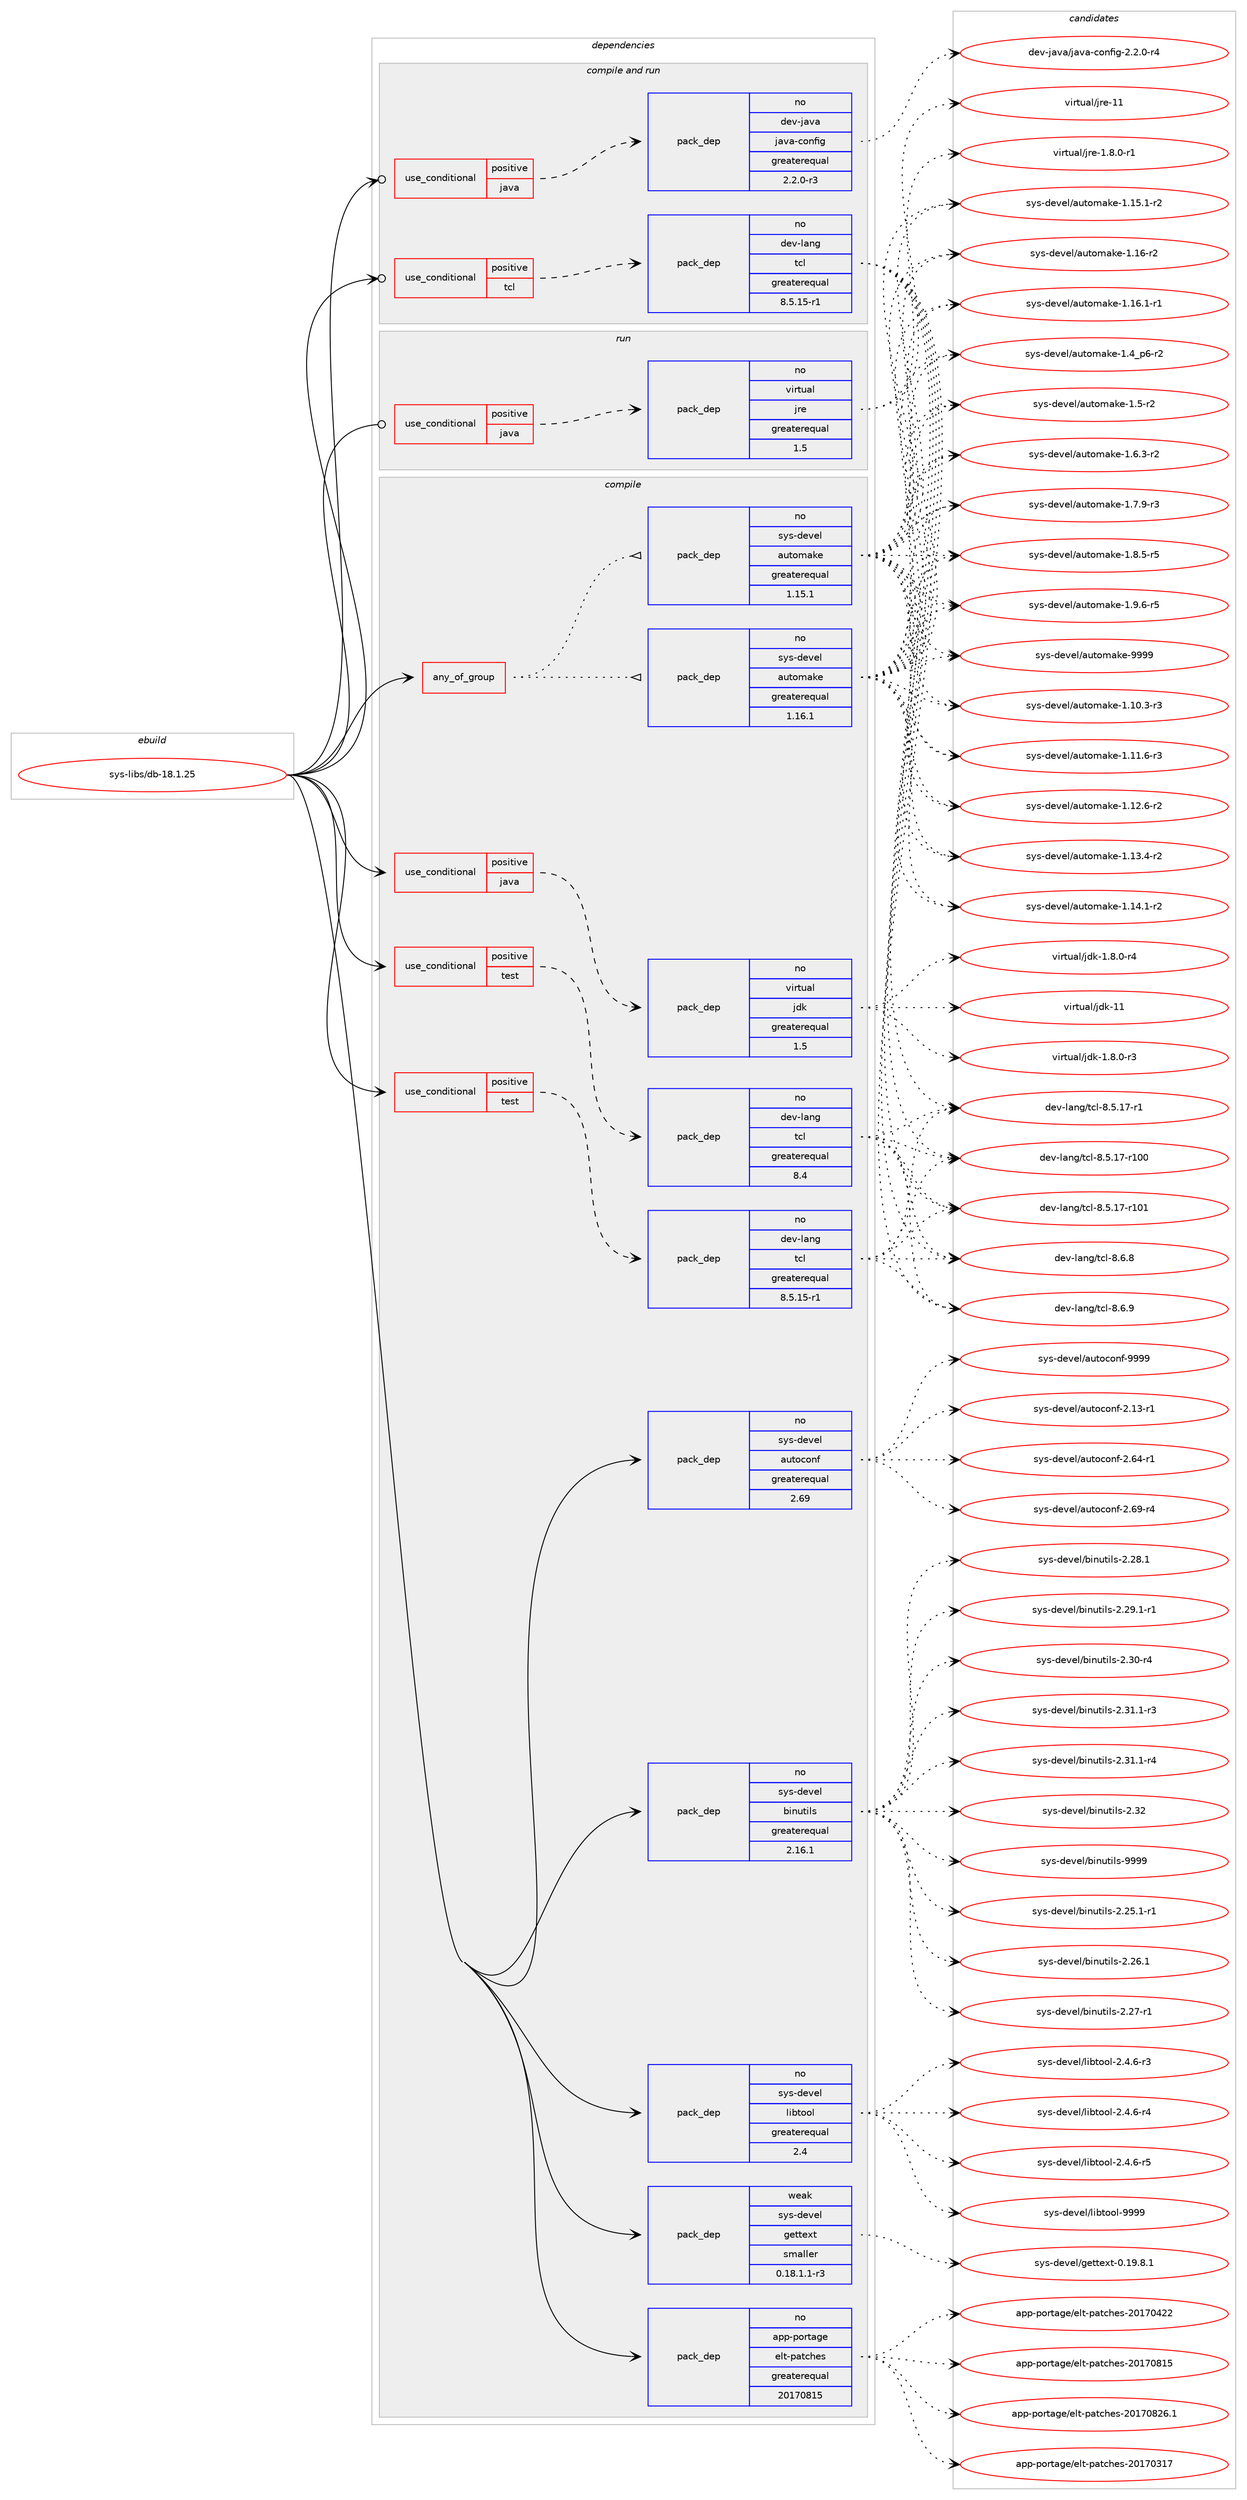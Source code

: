digraph prolog {

# *************
# Graph options
# *************

newrank=true;
concentrate=true;
compound=true;
graph [rankdir=LR,fontname=Helvetica,fontsize=10,ranksep=1.5];#, ranksep=2.5, nodesep=0.2];
edge  [arrowhead=vee];
node  [fontname=Helvetica,fontsize=10];

# **********
# The ebuild
# **********

subgraph cluster_leftcol {
color=gray;
rank=same;
label=<<i>ebuild</i>>;
id [label="sys-libs/db-18.1.25", color=red, width=4, href="../sys-libs/db-18.1.25.svg"];
}

# ****************
# The dependencies
# ****************

subgraph cluster_midcol {
color=gray;
label=<<i>dependencies</i>>;
subgraph cluster_compile {
fillcolor="#eeeeee";
style=filled;
label=<<i>compile</i>>;
subgraph any27645 {
dependency1736599 [label=<<TABLE BORDER="0" CELLBORDER="1" CELLSPACING="0" CELLPADDING="4"><TR><TD CELLPADDING="10">any_of_group</TD></TR></TABLE>>, shape=none, color=red];subgraph pack1246525 {
dependency1736600 [label=<<TABLE BORDER="0" CELLBORDER="1" CELLSPACING="0" CELLPADDING="4" WIDTH="220"><TR><TD ROWSPAN="6" CELLPADDING="30">pack_dep</TD></TR><TR><TD WIDTH="110">no</TD></TR><TR><TD>sys-devel</TD></TR><TR><TD>automake</TD></TR><TR><TD>greaterequal</TD></TR><TR><TD>1.16.1</TD></TR></TABLE>>, shape=none, color=blue];
}
dependency1736599:e -> dependency1736600:w [weight=20,style="dotted",arrowhead="oinv"];
subgraph pack1246526 {
dependency1736601 [label=<<TABLE BORDER="0" CELLBORDER="1" CELLSPACING="0" CELLPADDING="4" WIDTH="220"><TR><TD ROWSPAN="6" CELLPADDING="30">pack_dep</TD></TR><TR><TD WIDTH="110">no</TD></TR><TR><TD>sys-devel</TD></TR><TR><TD>automake</TD></TR><TR><TD>greaterequal</TD></TR><TR><TD>1.15.1</TD></TR></TABLE>>, shape=none, color=blue];
}
dependency1736599:e -> dependency1736601:w [weight=20,style="dotted",arrowhead="oinv"];
}
id:e -> dependency1736599:w [weight=20,style="solid",arrowhead="vee"];
subgraph cond461494 {
dependency1736602 [label=<<TABLE BORDER="0" CELLBORDER="1" CELLSPACING="0" CELLPADDING="4"><TR><TD ROWSPAN="3" CELLPADDING="10">use_conditional</TD></TR><TR><TD>positive</TD></TR><TR><TD>java</TD></TR></TABLE>>, shape=none, color=red];
subgraph pack1246527 {
dependency1736603 [label=<<TABLE BORDER="0" CELLBORDER="1" CELLSPACING="0" CELLPADDING="4" WIDTH="220"><TR><TD ROWSPAN="6" CELLPADDING="30">pack_dep</TD></TR><TR><TD WIDTH="110">no</TD></TR><TR><TD>virtual</TD></TR><TR><TD>jdk</TD></TR><TR><TD>greaterequal</TD></TR><TR><TD>1.5</TD></TR></TABLE>>, shape=none, color=blue];
}
dependency1736602:e -> dependency1736603:w [weight=20,style="dashed",arrowhead="vee"];
}
id:e -> dependency1736602:w [weight=20,style="solid",arrowhead="vee"];
subgraph cond461495 {
dependency1736604 [label=<<TABLE BORDER="0" CELLBORDER="1" CELLSPACING="0" CELLPADDING="4"><TR><TD ROWSPAN="3" CELLPADDING="10">use_conditional</TD></TR><TR><TD>positive</TD></TR><TR><TD>test</TD></TR></TABLE>>, shape=none, color=red];
subgraph pack1246528 {
dependency1736605 [label=<<TABLE BORDER="0" CELLBORDER="1" CELLSPACING="0" CELLPADDING="4" WIDTH="220"><TR><TD ROWSPAN="6" CELLPADDING="30">pack_dep</TD></TR><TR><TD WIDTH="110">no</TD></TR><TR><TD>dev-lang</TD></TR><TR><TD>tcl</TD></TR><TR><TD>greaterequal</TD></TR><TR><TD>8.4</TD></TR></TABLE>>, shape=none, color=blue];
}
dependency1736604:e -> dependency1736605:w [weight=20,style="dashed",arrowhead="vee"];
}
id:e -> dependency1736604:w [weight=20,style="solid",arrowhead="vee"];
subgraph cond461496 {
dependency1736606 [label=<<TABLE BORDER="0" CELLBORDER="1" CELLSPACING="0" CELLPADDING="4"><TR><TD ROWSPAN="3" CELLPADDING="10">use_conditional</TD></TR><TR><TD>positive</TD></TR><TR><TD>test</TD></TR></TABLE>>, shape=none, color=red];
subgraph pack1246529 {
dependency1736607 [label=<<TABLE BORDER="0" CELLBORDER="1" CELLSPACING="0" CELLPADDING="4" WIDTH="220"><TR><TD ROWSPAN="6" CELLPADDING="30">pack_dep</TD></TR><TR><TD WIDTH="110">no</TD></TR><TR><TD>dev-lang</TD></TR><TR><TD>tcl</TD></TR><TR><TD>greaterequal</TD></TR><TR><TD>8.5.15-r1</TD></TR></TABLE>>, shape=none, color=blue];
}
dependency1736606:e -> dependency1736607:w [weight=20,style="dashed",arrowhead="vee"];
}
id:e -> dependency1736606:w [weight=20,style="solid",arrowhead="vee"];
subgraph pack1246530 {
dependency1736608 [label=<<TABLE BORDER="0" CELLBORDER="1" CELLSPACING="0" CELLPADDING="4" WIDTH="220"><TR><TD ROWSPAN="6" CELLPADDING="30">pack_dep</TD></TR><TR><TD WIDTH="110">no</TD></TR><TR><TD>app-portage</TD></TR><TR><TD>elt-patches</TD></TR><TR><TD>greaterequal</TD></TR><TR><TD>20170815</TD></TR></TABLE>>, shape=none, color=blue];
}
id:e -> dependency1736608:w [weight=20,style="solid",arrowhead="vee"];
subgraph pack1246531 {
dependency1736609 [label=<<TABLE BORDER="0" CELLBORDER="1" CELLSPACING="0" CELLPADDING="4" WIDTH="220"><TR><TD ROWSPAN="6" CELLPADDING="30">pack_dep</TD></TR><TR><TD WIDTH="110">no</TD></TR><TR><TD>sys-devel</TD></TR><TR><TD>autoconf</TD></TR><TR><TD>greaterequal</TD></TR><TR><TD>2.69</TD></TR></TABLE>>, shape=none, color=blue];
}
id:e -> dependency1736609:w [weight=20,style="solid",arrowhead="vee"];
subgraph pack1246532 {
dependency1736610 [label=<<TABLE BORDER="0" CELLBORDER="1" CELLSPACING="0" CELLPADDING="4" WIDTH="220"><TR><TD ROWSPAN="6" CELLPADDING="30">pack_dep</TD></TR><TR><TD WIDTH="110">no</TD></TR><TR><TD>sys-devel</TD></TR><TR><TD>binutils</TD></TR><TR><TD>greaterequal</TD></TR><TR><TD>2.16.1</TD></TR></TABLE>>, shape=none, color=blue];
}
id:e -> dependency1736610:w [weight=20,style="solid",arrowhead="vee"];
subgraph pack1246533 {
dependency1736611 [label=<<TABLE BORDER="0" CELLBORDER="1" CELLSPACING="0" CELLPADDING="4" WIDTH="220"><TR><TD ROWSPAN="6" CELLPADDING="30">pack_dep</TD></TR><TR><TD WIDTH="110">no</TD></TR><TR><TD>sys-devel</TD></TR><TR><TD>libtool</TD></TR><TR><TD>greaterequal</TD></TR><TR><TD>2.4</TD></TR></TABLE>>, shape=none, color=blue];
}
id:e -> dependency1736611:w [weight=20,style="solid",arrowhead="vee"];
subgraph pack1246534 {
dependency1736612 [label=<<TABLE BORDER="0" CELLBORDER="1" CELLSPACING="0" CELLPADDING="4" WIDTH="220"><TR><TD ROWSPAN="6" CELLPADDING="30">pack_dep</TD></TR><TR><TD WIDTH="110">weak</TD></TR><TR><TD>sys-devel</TD></TR><TR><TD>gettext</TD></TR><TR><TD>smaller</TD></TR><TR><TD>0.18.1.1-r3</TD></TR></TABLE>>, shape=none, color=blue];
}
id:e -> dependency1736612:w [weight=20,style="solid",arrowhead="vee"];
}
subgraph cluster_compileandrun {
fillcolor="#eeeeee";
style=filled;
label=<<i>compile and run</i>>;
subgraph cond461497 {
dependency1736613 [label=<<TABLE BORDER="0" CELLBORDER="1" CELLSPACING="0" CELLPADDING="4"><TR><TD ROWSPAN="3" CELLPADDING="10">use_conditional</TD></TR><TR><TD>positive</TD></TR><TR><TD>java</TD></TR></TABLE>>, shape=none, color=red];
subgraph pack1246535 {
dependency1736614 [label=<<TABLE BORDER="0" CELLBORDER="1" CELLSPACING="0" CELLPADDING="4" WIDTH="220"><TR><TD ROWSPAN="6" CELLPADDING="30">pack_dep</TD></TR><TR><TD WIDTH="110">no</TD></TR><TR><TD>dev-java</TD></TR><TR><TD>java-config</TD></TR><TR><TD>greaterequal</TD></TR><TR><TD>2.2.0-r3</TD></TR></TABLE>>, shape=none, color=blue];
}
dependency1736613:e -> dependency1736614:w [weight=20,style="dashed",arrowhead="vee"];
}
id:e -> dependency1736613:w [weight=20,style="solid",arrowhead="odotvee"];
subgraph cond461498 {
dependency1736615 [label=<<TABLE BORDER="0" CELLBORDER="1" CELLSPACING="0" CELLPADDING="4"><TR><TD ROWSPAN="3" CELLPADDING="10">use_conditional</TD></TR><TR><TD>positive</TD></TR><TR><TD>tcl</TD></TR></TABLE>>, shape=none, color=red];
subgraph pack1246536 {
dependency1736616 [label=<<TABLE BORDER="0" CELLBORDER="1" CELLSPACING="0" CELLPADDING="4" WIDTH="220"><TR><TD ROWSPAN="6" CELLPADDING="30">pack_dep</TD></TR><TR><TD WIDTH="110">no</TD></TR><TR><TD>dev-lang</TD></TR><TR><TD>tcl</TD></TR><TR><TD>greaterequal</TD></TR><TR><TD>8.5.15-r1</TD></TR></TABLE>>, shape=none, color=blue];
}
dependency1736615:e -> dependency1736616:w [weight=20,style="dashed",arrowhead="vee"];
}
id:e -> dependency1736615:w [weight=20,style="solid",arrowhead="odotvee"];
}
subgraph cluster_run {
fillcolor="#eeeeee";
style=filled;
label=<<i>run</i>>;
subgraph cond461499 {
dependency1736617 [label=<<TABLE BORDER="0" CELLBORDER="1" CELLSPACING="0" CELLPADDING="4"><TR><TD ROWSPAN="3" CELLPADDING="10">use_conditional</TD></TR><TR><TD>positive</TD></TR><TR><TD>java</TD></TR></TABLE>>, shape=none, color=red];
subgraph pack1246537 {
dependency1736618 [label=<<TABLE BORDER="0" CELLBORDER="1" CELLSPACING="0" CELLPADDING="4" WIDTH="220"><TR><TD ROWSPAN="6" CELLPADDING="30">pack_dep</TD></TR><TR><TD WIDTH="110">no</TD></TR><TR><TD>virtual</TD></TR><TR><TD>jre</TD></TR><TR><TD>greaterequal</TD></TR><TR><TD>1.5</TD></TR></TABLE>>, shape=none, color=blue];
}
dependency1736617:e -> dependency1736618:w [weight=20,style="dashed",arrowhead="vee"];
}
id:e -> dependency1736617:w [weight=20,style="solid",arrowhead="odot"];
}
}

# **************
# The candidates
# **************

subgraph cluster_choices {
rank=same;
color=gray;
label=<<i>candidates</i>>;

subgraph choice1246525 {
color=black;
nodesep=1;
choice11512111545100101118101108479711711611110997107101454946494846514511451 [label="sys-devel/automake-1.10.3-r3", color=red, width=4,href="../sys-devel/automake-1.10.3-r3.svg"];
choice11512111545100101118101108479711711611110997107101454946494946544511451 [label="sys-devel/automake-1.11.6-r3", color=red, width=4,href="../sys-devel/automake-1.11.6-r3.svg"];
choice11512111545100101118101108479711711611110997107101454946495046544511450 [label="sys-devel/automake-1.12.6-r2", color=red, width=4,href="../sys-devel/automake-1.12.6-r2.svg"];
choice11512111545100101118101108479711711611110997107101454946495146524511450 [label="sys-devel/automake-1.13.4-r2", color=red, width=4,href="../sys-devel/automake-1.13.4-r2.svg"];
choice11512111545100101118101108479711711611110997107101454946495246494511450 [label="sys-devel/automake-1.14.1-r2", color=red, width=4,href="../sys-devel/automake-1.14.1-r2.svg"];
choice11512111545100101118101108479711711611110997107101454946495346494511450 [label="sys-devel/automake-1.15.1-r2", color=red, width=4,href="../sys-devel/automake-1.15.1-r2.svg"];
choice1151211154510010111810110847971171161111099710710145494649544511450 [label="sys-devel/automake-1.16-r2", color=red, width=4,href="../sys-devel/automake-1.16-r2.svg"];
choice11512111545100101118101108479711711611110997107101454946495446494511449 [label="sys-devel/automake-1.16.1-r1", color=red, width=4,href="../sys-devel/automake-1.16.1-r1.svg"];
choice115121115451001011181011084797117116111109971071014549465295112544511450 [label="sys-devel/automake-1.4_p6-r2", color=red, width=4,href="../sys-devel/automake-1.4_p6-r2.svg"];
choice11512111545100101118101108479711711611110997107101454946534511450 [label="sys-devel/automake-1.5-r2", color=red, width=4,href="../sys-devel/automake-1.5-r2.svg"];
choice115121115451001011181011084797117116111109971071014549465446514511450 [label="sys-devel/automake-1.6.3-r2", color=red, width=4,href="../sys-devel/automake-1.6.3-r2.svg"];
choice115121115451001011181011084797117116111109971071014549465546574511451 [label="sys-devel/automake-1.7.9-r3", color=red, width=4,href="../sys-devel/automake-1.7.9-r3.svg"];
choice115121115451001011181011084797117116111109971071014549465646534511453 [label="sys-devel/automake-1.8.5-r5", color=red, width=4,href="../sys-devel/automake-1.8.5-r5.svg"];
choice115121115451001011181011084797117116111109971071014549465746544511453 [label="sys-devel/automake-1.9.6-r5", color=red, width=4,href="../sys-devel/automake-1.9.6-r5.svg"];
choice115121115451001011181011084797117116111109971071014557575757 [label="sys-devel/automake-9999", color=red, width=4,href="../sys-devel/automake-9999.svg"];
dependency1736600:e -> choice11512111545100101118101108479711711611110997107101454946494846514511451:w [style=dotted,weight="100"];
dependency1736600:e -> choice11512111545100101118101108479711711611110997107101454946494946544511451:w [style=dotted,weight="100"];
dependency1736600:e -> choice11512111545100101118101108479711711611110997107101454946495046544511450:w [style=dotted,weight="100"];
dependency1736600:e -> choice11512111545100101118101108479711711611110997107101454946495146524511450:w [style=dotted,weight="100"];
dependency1736600:e -> choice11512111545100101118101108479711711611110997107101454946495246494511450:w [style=dotted,weight="100"];
dependency1736600:e -> choice11512111545100101118101108479711711611110997107101454946495346494511450:w [style=dotted,weight="100"];
dependency1736600:e -> choice1151211154510010111810110847971171161111099710710145494649544511450:w [style=dotted,weight="100"];
dependency1736600:e -> choice11512111545100101118101108479711711611110997107101454946495446494511449:w [style=dotted,weight="100"];
dependency1736600:e -> choice115121115451001011181011084797117116111109971071014549465295112544511450:w [style=dotted,weight="100"];
dependency1736600:e -> choice11512111545100101118101108479711711611110997107101454946534511450:w [style=dotted,weight="100"];
dependency1736600:e -> choice115121115451001011181011084797117116111109971071014549465446514511450:w [style=dotted,weight="100"];
dependency1736600:e -> choice115121115451001011181011084797117116111109971071014549465546574511451:w [style=dotted,weight="100"];
dependency1736600:e -> choice115121115451001011181011084797117116111109971071014549465646534511453:w [style=dotted,weight="100"];
dependency1736600:e -> choice115121115451001011181011084797117116111109971071014549465746544511453:w [style=dotted,weight="100"];
dependency1736600:e -> choice115121115451001011181011084797117116111109971071014557575757:w [style=dotted,weight="100"];
}
subgraph choice1246526 {
color=black;
nodesep=1;
choice11512111545100101118101108479711711611110997107101454946494846514511451 [label="sys-devel/automake-1.10.3-r3", color=red, width=4,href="../sys-devel/automake-1.10.3-r3.svg"];
choice11512111545100101118101108479711711611110997107101454946494946544511451 [label="sys-devel/automake-1.11.6-r3", color=red, width=4,href="../sys-devel/automake-1.11.6-r3.svg"];
choice11512111545100101118101108479711711611110997107101454946495046544511450 [label="sys-devel/automake-1.12.6-r2", color=red, width=4,href="../sys-devel/automake-1.12.6-r2.svg"];
choice11512111545100101118101108479711711611110997107101454946495146524511450 [label="sys-devel/automake-1.13.4-r2", color=red, width=4,href="../sys-devel/automake-1.13.4-r2.svg"];
choice11512111545100101118101108479711711611110997107101454946495246494511450 [label="sys-devel/automake-1.14.1-r2", color=red, width=4,href="../sys-devel/automake-1.14.1-r2.svg"];
choice11512111545100101118101108479711711611110997107101454946495346494511450 [label="sys-devel/automake-1.15.1-r2", color=red, width=4,href="../sys-devel/automake-1.15.1-r2.svg"];
choice1151211154510010111810110847971171161111099710710145494649544511450 [label="sys-devel/automake-1.16-r2", color=red, width=4,href="../sys-devel/automake-1.16-r2.svg"];
choice11512111545100101118101108479711711611110997107101454946495446494511449 [label="sys-devel/automake-1.16.1-r1", color=red, width=4,href="../sys-devel/automake-1.16.1-r1.svg"];
choice115121115451001011181011084797117116111109971071014549465295112544511450 [label="sys-devel/automake-1.4_p6-r2", color=red, width=4,href="../sys-devel/automake-1.4_p6-r2.svg"];
choice11512111545100101118101108479711711611110997107101454946534511450 [label="sys-devel/automake-1.5-r2", color=red, width=4,href="../sys-devel/automake-1.5-r2.svg"];
choice115121115451001011181011084797117116111109971071014549465446514511450 [label="sys-devel/automake-1.6.3-r2", color=red, width=4,href="../sys-devel/automake-1.6.3-r2.svg"];
choice115121115451001011181011084797117116111109971071014549465546574511451 [label="sys-devel/automake-1.7.9-r3", color=red, width=4,href="../sys-devel/automake-1.7.9-r3.svg"];
choice115121115451001011181011084797117116111109971071014549465646534511453 [label="sys-devel/automake-1.8.5-r5", color=red, width=4,href="../sys-devel/automake-1.8.5-r5.svg"];
choice115121115451001011181011084797117116111109971071014549465746544511453 [label="sys-devel/automake-1.9.6-r5", color=red, width=4,href="../sys-devel/automake-1.9.6-r5.svg"];
choice115121115451001011181011084797117116111109971071014557575757 [label="sys-devel/automake-9999", color=red, width=4,href="../sys-devel/automake-9999.svg"];
dependency1736601:e -> choice11512111545100101118101108479711711611110997107101454946494846514511451:w [style=dotted,weight="100"];
dependency1736601:e -> choice11512111545100101118101108479711711611110997107101454946494946544511451:w [style=dotted,weight="100"];
dependency1736601:e -> choice11512111545100101118101108479711711611110997107101454946495046544511450:w [style=dotted,weight="100"];
dependency1736601:e -> choice11512111545100101118101108479711711611110997107101454946495146524511450:w [style=dotted,weight="100"];
dependency1736601:e -> choice11512111545100101118101108479711711611110997107101454946495246494511450:w [style=dotted,weight="100"];
dependency1736601:e -> choice11512111545100101118101108479711711611110997107101454946495346494511450:w [style=dotted,weight="100"];
dependency1736601:e -> choice1151211154510010111810110847971171161111099710710145494649544511450:w [style=dotted,weight="100"];
dependency1736601:e -> choice11512111545100101118101108479711711611110997107101454946495446494511449:w [style=dotted,weight="100"];
dependency1736601:e -> choice115121115451001011181011084797117116111109971071014549465295112544511450:w [style=dotted,weight="100"];
dependency1736601:e -> choice11512111545100101118101108479711711611110997107101454946534511450:w [style=dotted,weight="100"];
dependency1736601:e -> choice115121115451001011181011084797117116111109971071014549465446514511450:w [style=dotted,weight="100"];
dependency1736601:e -> choice115121115451001011181011084797117116111109971071014549465546574511451:w [style=dotted,weight="100"];
dependency1736601:e -> choice115121115451001011181011084797117116111109971071014549465646534511453:w [style=dotted,weight="100"];
dependency1736601:e -> choice115121115451001011181011084797117116111109971071014549465746544511453:w [style=dotted,weight="100"];
dependency1736601:e -> choice115121115451001011181011084797117116111109971071014557575757:w [style=dotted,weight="100"];
}
subgraph choice1246527 {
color=black;
nodesep=1;
choice11810511411611797108471061001074549465646484511451 [label="virtual/jdk-1.8.0-r3", color=red, width=4,href="../virtual/jdk-1.8.0-r3.svg"];
choice11810511411611797108471061001074549465646484511452 [label="virtual/jdk-1.8.0-r4", color=red, width=4,href="../virtual/jdk-1.8.0-r4.svg"];
choice1181051141161179710847106100107454949 [label="virtual/jdk-11", color=red, width=4,href="../virtual/jdk-11.svg"];
dependency1736603:e -> choice11810511411611797108471061001074549465646484511451:w [style=dotted,weight="100"];
dependency1736603:e -> choice11810511411611797108471061001074549465646484511452:w [style=dotted,weight="100"];
dependency1736603:e -> choice1181051141161179710847106100107454949:w [style=dotted,weight="100"];
}
subgraph choice1246528 {
color=black;
nodesep=1;
choice10010111845108971101034711699108455646534649554511449 [label="dev-lang/tcl-8.5.17-r1", color=red, width=4,href="../dev-lang/tcl-8.5.17-r1.svg"];
choice100101118451089711010347116991084556465346495545114494848 [label="dev-lang/tcl-8.5.17-r100", color=red, width=4,href="../dev-lang/tcl-8.5.17-r100.svg"];
choice100101118451089711010347116991084556465346495545114494849 [label="dev-lang/tcl-8.5.17-r101", color=red, width=4,href="../dev-lang/tcl-8.5.17-r101.svg"];
choice10010111845108971101034711699108455646544656 [label="dev-lang/tcl-8.6.8", color=red, width=4,href="../dev-lang/tcl-8.6.8.svg"];
choice10010111845108971101034711699108455646544657 [label="dev-lang/tcl-8.6.9", color=red, width=4,href="../dev-lang/tcl-8.6.9.svg"];
dependency1736605:e -> choice10010111845108971101034711699108455646534649554511449:w [style=dotted,weight="100"];
dependency1736605:e -> choice100101118451089711010347116991084556465346495545114494848:w [style=dotted,weight="100"];
dependency1736605:e -> choice100101118451089711010347116991084556465346495545114494849:w [style=dotted,weight="100"];
dependency1736605:e -> choice10010111845108971101034711699108455646544656:w [style=dotted,weight="100"];
dependency1736605:e -> choice10010111845108971101034711699108455646544657:w [style=dotted,weight="100"];
}
subgraph choice1246529 {
color=black;
nodesep=1;
choice10010111845108971101034711699108455646534649554511449 [label="dev-lang/tcl-8.5.17-r1", color=red, width=4,href="../dev-lang/tcl-8.5.17-r1.svg"];
choice100101118451089711010347116991084556465346495545114494848 [label="dev-lang/tcl-8.5.17-r100", color=red, width=4,href="../dev-lang/tcl-8.5.17-r100.svg"];
choice100101118451089711010347116991084556465346495545114494849 [label="dev-lang/tcl-8.5.17-r101", color=red, width=4,href="../dev-lang/tcl-8.5.17-r101.svg"];
choice10010111845108971101034711699108455646544656 [label="dev-lang/tcl-8.6.8", color=red, width=4,href="../dev-lang/tcl-8.6.8.svg"];
choice10010111845108971101034711699108455646544657 [label="dev-lang/tcl-8.6.9", color=red, width=4,href="../dev-lang/tcl-8.6.9.svg"];
dependency1736607:e -> choice10010111845108971101034711699108455646534649554511449:w [style=dotted,weight="100"];
dependency1736607:e -> choice100101118451089711010347116991084556465346495545114494848:w [style=dotted,weight="100"];
dependency1736607:e -> choice100101118451089711010347116991084556465346495545114494849:w [style=dotted,weight="100"];
dependency1736607:e -> choice10010111845108971101034711699108455646544656:w [style=dotted,weight="100"];
dependency1736607:e -> choice10010111845108971101034711699108455646544657:w [style=dotted,weight="100"];
}
subgraph choice1246530 {
color=black;
nodesep=1;
choice97112112451121111141169710310147101108116451129711699104101115455048495548514955 [label="app-portage/elt-patches-20170317", color=red, width=4,href="../app-portage/elt-patches-20170317.svg"];
choice97112112451121111141169710310147101108116451129711699104101115455048495548525050 [label="app-portage/elt-patches-20170422", color=red, width=4,href="../app-portage/elt-patches-20170422.svg"];
choice97112112451121111141169710310147101108116451129711699104101115455048495548564953 [label="app-portage/elt-patches-20170815", color=red, width=4,href="../app-portage/elt-patches-20170815.svg"];
choice971121124511211111411697103101471011081164511297116991041011154550484955485650544649 [label="app-portage/elt-patches-20170826.1", color=red, width=4,href="../app-portage/elt-patches-20170826.1.svg"];
dependency1736608:e -> choice97112112451121111141169710310147101108116451129711699104101115455048495548514955:w [style=dotted,weight="100"];
dependency1736608:e -> choice97112112451121111141169710310147101108116451129711699104101115455048495548525050:w [style=dotted,weight="100"];
dependency1736608:e -> choice97112112451121111141169710310147101108116451129711699104101115455048495548564953:w [style=dotted,weight="100"];
dependency1736608:e -> choice971121124511211111411697103101471011081164511297116991041011154550484955485650544649:w [style=dotted,weight="100"];
}
subgraph choice1246531 {
color=black;
nodesep=1;
choice1151211154510010111810110847971171161119911111010245504649514511449 [label="sys-devel/autoconf-2.13-r1", color=red, width=4,href="../sys-devel/autoconf-2.13-r1.svg"];
choice1151211154510010111810110847971171161119911111010245504654524511449 [label="sys-devel/autoconf-2.64-r1", color=red, width=4,href="../sys-devel/autoconf-2.64-r1.svg"];
choice1151211154510010111810110847971171161119911111010245504654574511452 [label="sys-devel/autoconf-2.69-r4", color=red, width=4,href="../sys-devel/autoconf-2.69-r4.svg"];
choice115121115451001011181011084797117116111991111101024557575757 [label="sys-devel/autoconf-9999", color=red, width=4,href="../sys-devel/autoconf-9999.svg"];
dependency1736609:e -> choice1151211154510010111810110847971171161119911111010245504649514511449:w [style=dotted,weight="100"];
dependency1736609:e -> choice1151211154510010111810110847971171161119911111010245504654524511449:w [style=dotted,weight="100"];
dependency1736609:e -> choice1151211154510010111810110847971171161119911111010245504654574511452:w [style=dotted,weight="100"];
dependency1736609:e -> choice115121115451001011181011084797117116111991111101024557575757:w [style=dotted,weight="100"];
}
subgraph choice1246532 {
color=black;
nodesep=1;
choice115121115451001011181011084798105110117116105108115455046505346494511449 [label="sys-devel/binutils-2.25.1-r1", color=red, width=4,href="../sys-devel/binutils-2.25.1-r1.svg"];
choice11512111545100101118101108479810511011711610510811545504650544649 [label="sys-devel/binutils-2.26.1", color=red, width=4,href="../sys-devel/binutils-2.26.1.svg"];
choice11512111545100101118101108479810511011711610510811545504650554511449 [label="sys-devel/binutils-2.27-r1", color=red, width=4,href="../sys-devel/binutils-2.27-r1.svg"];
choice11512111545100101118101108479810511011711610510811545504650564649 [label="sys-devel/binutils-2.28.1", color=red, width=4,href="../sys-devel/binutils-2.28.1.svg"];
choice115121115451001011181011084798105110117116105108115455046505746494511449 [label="sys-devel/binutils-2.29.1-r1", color=red, width=4,href="../sys-devel/binutils-2.29.1-r1.svg"];
choice11512111545100101118101108479810511011711610510811545504651484511452 [label="sys-devel/binutils-2.30-r4", color=red, width=4,href="../sys-devel/binutils-2.30-r4.svg"];
choice115121115451001011181011084798105110117116105108115455046514946494511451 [label="sys-devel/binutils-2.31.1-r3", color=red, width=4,href="../sys-devel/binutils-2.31.1-r3.svg"];
choice115121115451001011181011084798105110117116105108115455046514946494511452 [label="sys-devel/binutils-2.31.1-r4", color=red, width=4,href="../sys-devel/binutils-2.31.1-r4.svg"];
choice1151211154510010111810110847981051101171161051081154550465150 [label="sys-devel/binutils-2.32", color=red, width=4,href="../sys-devel/binutils-2.32.svg"];
choice1151211154510010111810110847981051101171161051081154557575757 [label="sys-devel/binutils-9999", color=red, width=4,href="../sys-devel/binutils-9999.svg"];
dependency1736610:e -> choice115121115451001011181011084798105110117116105108115455046505346494511449:w [style=dotted,weight="100"];
dependency1736610:e -> choice11512111545100101118101108479810511011711610510811545504650544649:w [style=dotted,weight="100"];
dependency1736610:e -> choice11512111545100101118101108479810511011711610510811545504650554511449:w [style=dotted,weight="100"];
dependency1736610:e -> choice11512111545100101118101108479810511011711610510811545504650564649:w [style=dotted,weight="100"];
dependency1736610:e -> choice115121115451001011181011084798105110117116105108115455046505746494511449:w [style=dotted,weight="100"];
dependency1736610:e -> choice11512111545100101118101108479810511011711610510811545504651484511452:w [style=dotted,weight="100"];
dependency1736610:e -> choice115121115451001011181011084798105110117116105108115455046514946494511451:w [style=dotted,weight="100"];
dependency1736610:e -> choice115121115451001011181011084798105110117116105108115455046514946494511452:w [style=dotted,weight="100"];
dependency1736610:e -> choice1151211154510010111810110847981051101171161051081154550465150:w [style=dotted,weight="100"];
dependency1736610:e -> choice1151211154510010111810110847981051101171161051081154557575757:w [style=dotted,weight="100"];
}
subgraph choice1246533 {
color=black;
nodesep=1;
choice1151211154510010111810110847108105981161111111084550465246544511451 [label="sys-devel/libtool-2.4.6-r3", color=red, width=4,href="../sys-devel/libtool-2.4.6-r3.svg"];
choice1151211154510010111810110847108105981161111111084550465246544511452 [label="sys-devel/libtool-2.4.6-r4", color=red, width=4,href="../sys-devel/libtool-2.4.6-r4.svg"];
choice1151211154510010111810110847108105981161111111084550465246544511453 [label="sys-devel/libtool-2.4.6-r5", color=red, width=4,href="../sys-devel/libtool-2.4.6-r5.svg"];
choice1151211154510010111810110847108105981161111111084557575757 [label="sys-devel/libtool-9999", color=red, width=4,href="../sys-devel/libtool-9999.svg"];
dependency1736611:e -> choice1151211154510010111810110847108105981161111111084550465246544511451:w [style=dotted,weight="100"];
dependency1736611:e -> choice1151211154510010111810110847108105981161111111084550465246544511452:w [style=dotted,weight="100"];
dependency1736611:e -> choice1151211154510010111810110847108105981161111111084550465246544511453:w [style=dotted,weight="100"];
dependency1736611:e -> choice1151211154510010111810110847108105981161111111084557575757:w [style=dotted,weight="100"];
}
subgraph choice1246534 {
color=black;
nodesep=1;
choice1151211154510010111810110847103101116116101120116454846495746564649 [label="sys-devel/gettext-0.19.8.1", color=red, width=4,href="../sys-devel/gettext-0.19.8.1.svg"];
dependency1736612:e -> choice1151211154510010111810110847103101116116101120116454846495746564649:w [style=dotted,weight="100"];
}
subgraph choice1246535 {
color=black;
nodesep=1;
choice10010111845106971189747106971189745991111101021051034550465046484511452 [label="dev-java/java-config-2.2.0-r4", color=red, width=4,href="../dev-java/java-config-2.2.0-r4.svg"];
dependency1736614:e -> choice10010111845106971189747106971189745991111101021051034550465046484511452:w [style=dotted,weight="100"];
}
subgraph choice1246536 {
color=black;
nodesep=1;
choice10010111845108971101034711699108455646534649554511449 [label="dev-lang/tcl-8.5.17-r1", color=red, width=4,href="../dev-lang/tcl-8.5.17-r1.svg"];
choice100101118451089711010347116991084556465346495545114494848 [label="dev-lang/tcl-8.5.17-r100", color=red, width=4,href="../dev-lang/tcl-8.5.17-r100.svg"];
choice100101118451089711010347116991084556465346495545114494849 [label="dev-lang/tcl-8.5.17-r101", color=red, width=4,href="../dev-lang/tcl-8.5.17-r101.svg"];
choice10010111845108971101034711699108455646544656 [label="dev-lang/tcl-8.6.8", color=red, width=4,href="../dev-lang/tcl-8.6.8.svg"];
choice10010111845108971101034711699108455646544657 [label="dev-lang/tcl-8.6.9", color=red, width=4,href="../dev-lang/tcl-8.6.9.svg"];
dependency1736616:e -> choice10010111845108971101034711699108455646534649554511449:w [style=dotted,weight="100"];
dependency1736616:e -> choice100101118451089711010347116991084556465346495545114494848:w [style=dotted,weight="100"];
dependency1736616:e -> choice100101118451089711010347116991084556465346495545114494849:w [style=dotted,weight="100"];
dependency1736616:e -> choice10010111845108971101034711699108455646544656:w [style=dotted,weight="100"];
dependency1736616:e -> choice10010111845108971101034711699108455646544657:w [style=dotted,weight="100"];
}
subgraph choice1246537 {
color=black;
nodesep=1;
choice11810511411611797108471061141014549465646484511449 [label="virtual/jre-1.8.0-r1", color=red, width=4,href="../virtual/jre-1.8.0-r1.svg"];
choice1181051141161179710847106114101454949 [label="virtual/jre-11", color=red, width=4,href="../virtual/jre-11.svg"];
dependency1736618:e -> choice11810511411611797108471061141014549465646484511449:w [style=dotted,weight="100"];
dependency1736618:e -> choice1181051141161179710847106114101454949:w [style=dotted,weight="100"];
}
}

}
